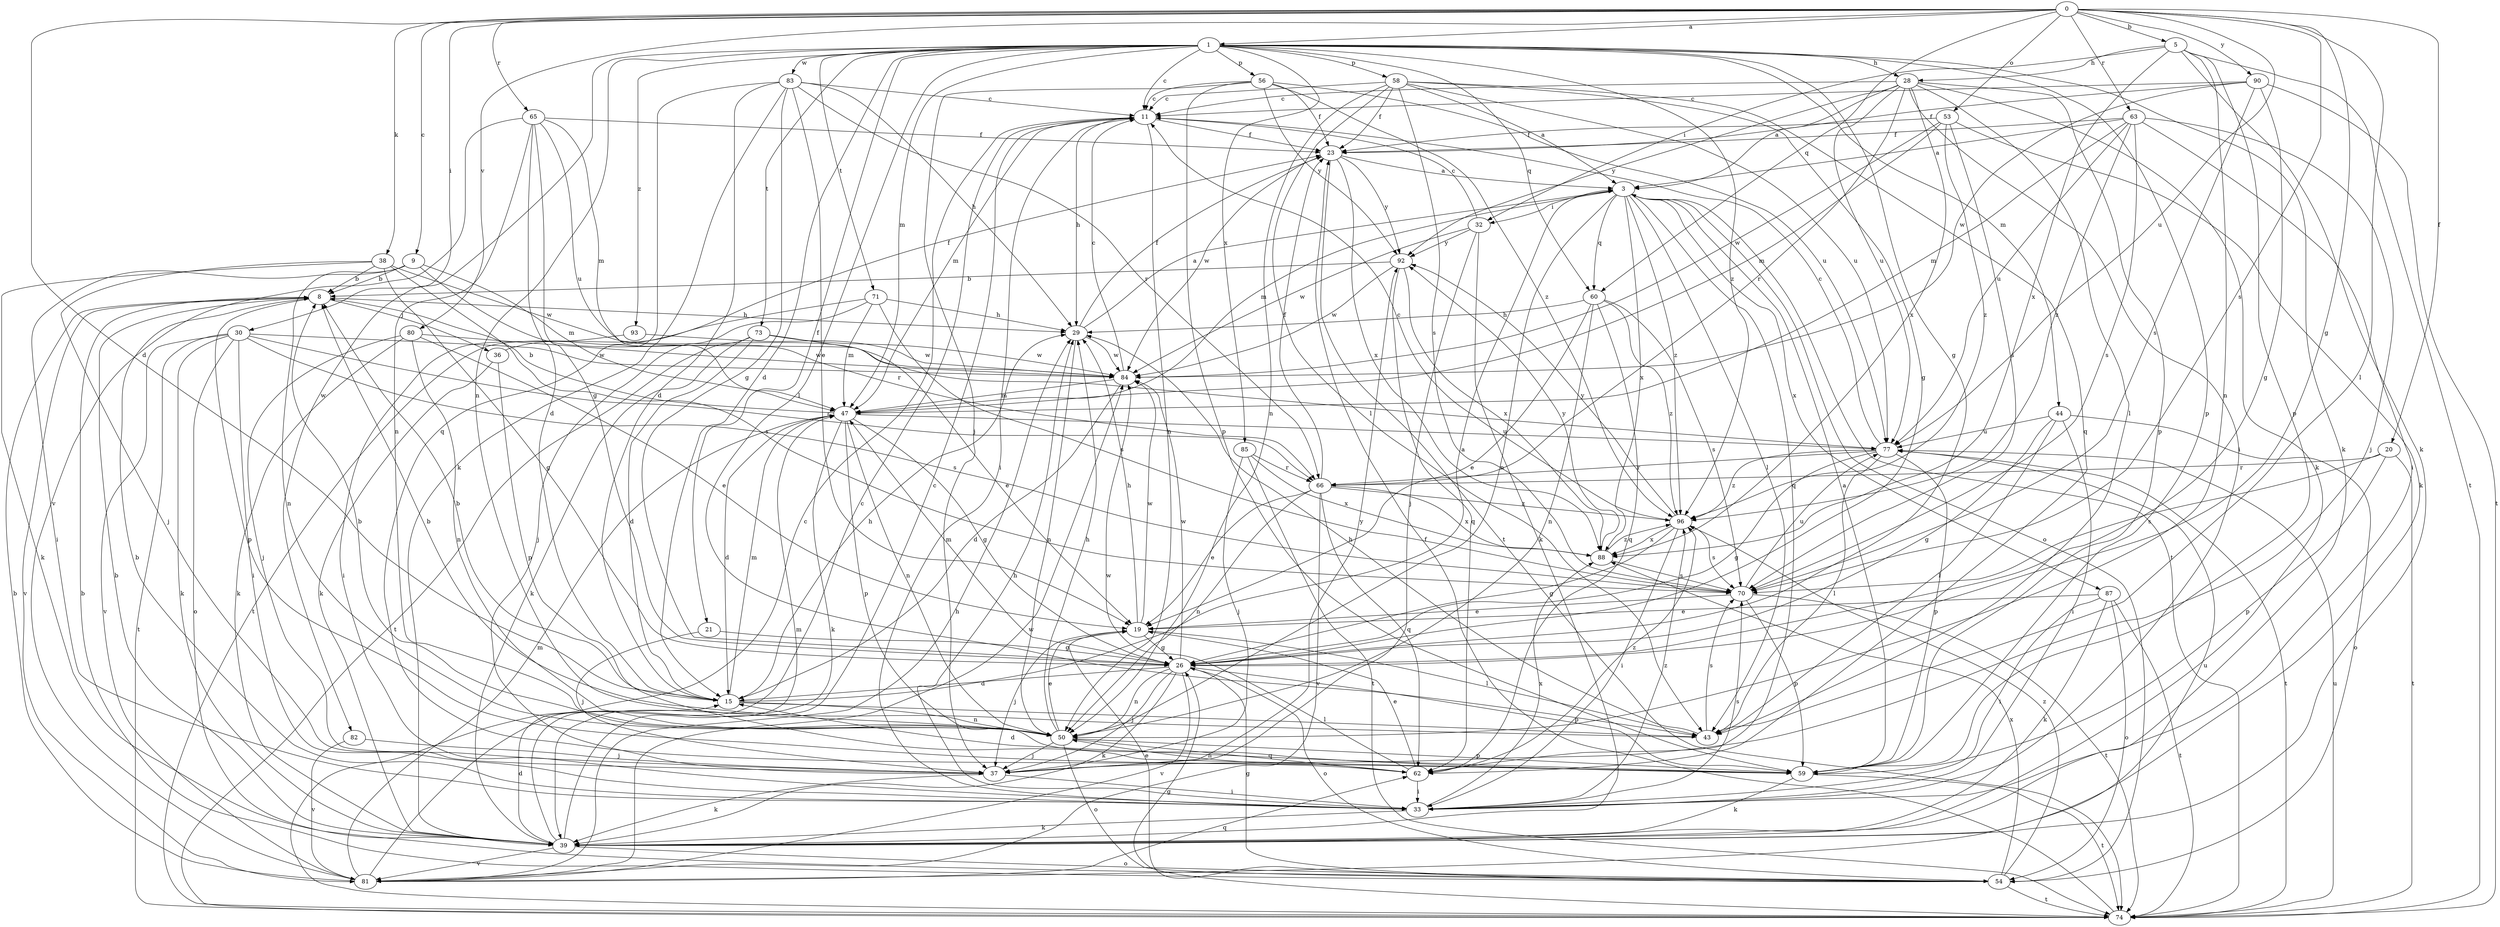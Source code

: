 strict digraph  {
0;
1;
3;
5;
8;
9;
11;
15;
19;
20;
21;
23;
26;
28;
29;
30;
32;
33;
36;
37;
38;
39;
43;
44;
47;
50;
53;
54;
56;
58;
59;
60;
62;
63;
65;
66;
70;
71;
73;
74;
77;
80;
81;
82;
83;
84;
85;
87;
88;
90;
92;
93;
96;
0 -> 1  [label=a];
0 -> 5  [label=b];
0 -> 9  [label=c];
0 -> 15  [label=d];
0 -> 20  [label=f];
0 -> 26  [label=g];
0 -> 30  [label=i];
0 -> 38  [label=k];
0 -> 43  [label=l];
0 -> 53  [label=o];
0 -> 60  [label=q];
0 -> 63  [label=r];
0 -> 65  [label=r];
0 -> 70  [label=s];
0 -> 77  [label=u];
0 -> 80  [label=v];
0 -> 90  [label=y];
1 -> 11  [label=c];
1 -> 15  [label=d];
1 -> 21  [label=f];
1 -> 26  [label=g];
1 -> 28  [label=h];
1 -> 39  [label=k];
1 -> 43  [label=l];
1 -> 44  [label=m];
1 -> 47  [label=m];
1 -> 50  [label=n];
1 -> 56  [label=p];
1 -> 58  [label=p];
1 -> 59  [label=p];
1 -> 60  [label=q];
1 -> 71  [label=t];
1 -> 73  [label=t];
1 -> 82  [label=w];
1 -> 83  [label=w];
1 -> 85  [label=x];
1 -> 93  [label=z];
1 -> 96  [label=z];
3 -> 32  [label=i];
3 -> 43  [label=l];
3 -> 47  [label=m];
3 -> 50  [label=n];
3 -> 54  [label=o];
3 -> 60  [label=q];
3 -> 62  [label=q];
3 -> 74  [label=t];
3 -> 87  [label=x];
3 -> 88  [label=x];
3 -> 96  [label=z];
5 -> 28  [label=h];
5 -> 32  [label=i];
5 -> 39  [label=k];
5 -> 50  [label=n];
5 -> 59  [label=p];
5 -> 74  [label=t];
5 -> 88  [label=x];
8 -> 29  [label=h];
8 -> 36  [label=j];
8 -> 59  [label=p];
8 -> 81  [label=v];
9 -> 8  [label=b];
9 -> 33  [label=i];
9 -> 47  [label=m];
9 -> 50  [label=n];
9 -> 66  [label=r];
11 -> 23  [label=f];
11 -> 29  [label=h];
11 -> 33  [label=i];
11 -> 47  [label=m];
11 -> 50  [label=n];
15 -> 3  [label=a];
15 -> 8  [label=b];
15 -> 29  [label=h];
15 -> 43  [label=l];
15 -> 47  [label=m];
15 -> 50  [label=n];
19 -> 26  [label=g];
19 -> 29  [label=h];
19 -> 37  [label=j];
19 -> 43  [label=l];
19 -> 84  [label=w];
20 -> 59  [label=p];
20 -> 66  [label=r];
20 -> 70  [label=s];
20 -> 74  [label=t];
21 -> 26  [label=g];
21 -> 37  [label=j];
23 -> 3  [label=a];
23 -> 74  [label=t];
23 -> 84  [label=w];
23 -> 88  [label=x];
23 -> 92  [label=y];
26 -> 15  [label=d];
26 -> 37  [label=j];
26 -> 39  [label=k];
26 -> 47  [label=m];
26 -> 50  [label=n];
26 -> 54  [label=o];
26 -> 59  [label=p];
26 -> 81  [label=v];
26 -> 84  [label=w];
28 -> 3  [label=a];
28 -> 11  [label=c];
28 -> 33  [label=i];
28 -> 39  [label=k];
28 -> 43  [label=l];
28 -> 59  [label=p];
28 -> 66  [label=r];
28 -> 77  [label=u];
28 -> 88  [label=x];
28 -> 92  [label=y];
29 -> 3  [label=a];
29 -> 23  [label=f];
29 -> 50  [label=n];
29 -> 84  [label=w];
30 -> 33  [label=i];
30 -> 39  [label=k];
30 -> 54  [label=o];
30 -> 66  [label=r];
30 -> 70  [label=s];
30 -> 74  [label=t];
30 -> 81  [label=v];
30 -> 84  [label=w];
32 -> 11  [label=c];
32 -> 37  [label=j];
32 -> 39  [label=k];
32 -> 84  [label=w];
32 -> 92  [label=y];
33 -> 8  [label=b];
33 -> 29  [label=h];
33 -> 39  [label=k];
33 -> 70  [label=s];
33 -> 88  [label=x];
33 -> 96  [label=z];
36 -> 23  [label=f];
36 -> 39  [label=k];
36 -> 59  [label=p];
37 -> 33  [label=i];
37 -> 39  [label=k];
37 -> 92  [label=y];
38 -> 8  [label=b];
38 -> 26  [label=g];
38 -> 37  [label=j];
38 -> 39  [label=k];
38 -> 70  [label=s];
38 -> 84  [label=w];
39 -> 8  [label=b];
39 -> 11  [label=c];
39 -> 15  [label=d];
39 -> 47  [label=m];
39 -> 54  [label=o];
39 -> 81  [label=v];
43 -> 8  [label=b];
43 -> 29  [label=h];
43 -> 70  [label=s];
44 -> 26  [label=g];
44 -> 33  [label=i];
44 -> 43  [label=l];
44 -> 54  [label=o];
44 -> 77  [label=u];
47 -> 8  [label=b];
47 -> 15  [label=d];
47 -> 26  [label=g];
47 -> 39  [label=k];
47 -> 50  [label=n];
47 -> 59  [label=p];
47 -> 77  [label=u];
50 -> 8  [label=b];
50 -> 19  [label=e];
50 -> 29  [label=h];
50 -> 37  [label=j];
50 -> 54  [label=o];
50 -> 59  [label=p];
50 -> 62  [label=q];
53 -> 23  [label=f];
53 -> 39  [label=k];
53 -> 47  [label=m];
53 -> 70  [label=s];
53 -> 84  [label=w];
53 -> 96  [label=z];
54 -> 8  [label=b];
54 -> 19  [label=e];
54 -> 26  [label=g];
54 -> 74  [label=t];
54 -> 88  [label=x];
54 -> 96  [label=z];
56 -> 11  [label=c];
56 -> 23  [label=f];
56 -> 37  [label=j];
56 -> 59  [label=p];
56 -> 77  [label=u];
56 -> 92  [label=y];
56 -> 96  [label=z];
58 -> 3  [label=a];
58 -> 11  [label=c];
58 -> 23  [label=f];
58 -> 26  [label=g];
58 -> 43  [label=l];
58 -> 50  [label=n];
58 -> 62  [label=q];
58 -> 70  [label=s];
58 -> 77  [label=u];
59 -> 3  [label=a];
59 -> 15  [label=d];
59 -> 39  [label=k];
59 -> 74  [label=t];
60 -> 19  [label=e];
60 -> 29  [label=h];
60 -> 50  [label=n];
60 -> 62  [label=q];
60 -> 70  [label=s];
60 -> 96  [label=z];
62 -> 19  [label=e];
62 -> 33  [label=i];
62 -> 50  [label=n];
62 -> 84  [label=w];
62 -> 96  [label=z];
63 -> 3  [label=a];
63 -> 23  [label=f];
63 -> 33  [label=i];
63 -> 37  [label=j];
63 -> 47  [label=m];
63 -> 70  [label=s];
63 -> 77  [label=u];
63 -> 96  [label=z];
65 -> 15  [label=d];
65 -> 23  [label=f];
65 -> 26  [label=g];
65 -> 47  [label=m];
65 -> 50  [label=n];
65 -> 77  [label=u];
65 -> 81  [label=v];
66 -> 19  [label=e];
66 -> 23  [label=f];
66 -> 50  [label=n];
66 -> 62  [label=q];
66 -> 81  [label=v];
66 -> 88  [label=x];
66 -> 96  [label=z];
70 -> 19  [label=e];
70 -> 59  [label=p];
70 -> 74  [label=t];
70 -> 77  [label=u];
71 -> 29  [label=h];
71 -> 37  [label=j];
71 -> 47  [label=m];
71 -> 70  [label=s];
71 -> 74  [label=t];
73 -> 15  [label=d];
73 -> 19  [label=e];
73 -> 39  [label=k];
73 -> 74  [label=t];
73 -> 84  [label=w];
74 -> 11  [label=c];
74 -> 23  [label=f];
74 -> 26  [label=g];
74 -> 77  [label=u];
77 -> 11  [label=c];
77 -> 26  [label=g];
77 -> 43  [label=l];
77 -> 59  [label=p];
77 -> 66  [label=r];
77 -> 74  [label=t];
77 -> 96  [label=z];
80 -> 19  [label=e];
80 -> 37  [label=j];
80 -> 39  [label=k];
80 -> 50  [label=n];
80 -> 84  [label=w];
81 -> 8  [label=b];
81 -> 11  [label=c];
81 -> 29  [label=h];
81 -> 47  [label=m];
81 -> 62  [label=q];
81 -> 77  [label=u];
81 -> 84  [label=w];
82 -> 37  [label=j];
82 -> 81  [label=v];
83 -> 11  [label=c];
83 -> 15  [label=d];
83 -> 19  [label=e];
83 -> 26  [label=g];
83 -> 29  [label=h];
83 -> 39  [label=k];
83 -> 62  [label=q];
83 -> 66  [label=r];
84 -> 11  [label=c];
84 -> 15  [label=d];
84 -> 47  [label=m];
85 -> 37  [label=j];
85 -> 66  [label=r];
85 -> 74  [label=t];
85 -> 88  [label=x];
87 -> 19  [label=e];
87 -> 33  [label=i];
87 -> 39  [label=k];
87 -> 54  [label=o];
87 -> 74  [label=t];
88 -> 70  [label=s];
88 -> 92  [label=y];
88 -> 96  [label=z];
90 -> 11  [label=c];
90 -> 23  [label=f];
90 -> 26  [label=g];
90 -> 70  [label=s];
90 -> 74  [label=t];
90 -> 84  [label=w];
92 -> 8  [label=b];
92 -> 62  [label=q];
92 -> 84  [label=w];
92 -> 88  [label=x];
93 -> 33  [label=i];
93 -> 84  [label=w];
96 -> 11  [label=c];
96 -> 26  [label=g];
96 -> 33  [label=i];
96 -> 70  [label=s];
96 -> 88  [label=x];
96 -> 92  [label=y];
}
